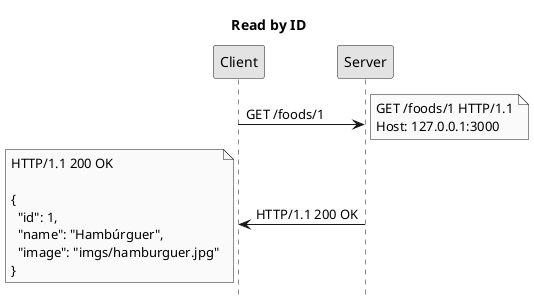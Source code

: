 @startuml
title Read by ID
hide footbox
skinparam monochrome true

Client -> Server: GET /foods/1
note right: GET /foods/1 HTTP/1.1\nHost: 127.0.0.1:3000
Server -> Client: HTTP/1.1 200 OK
note left: HTTP/1.1 200 OK\n\n{\n  "id": 1,\n  "name": "Hambúrguer",\n  "image": "imgs/hamburguer.jpg"\n}
@enduml
